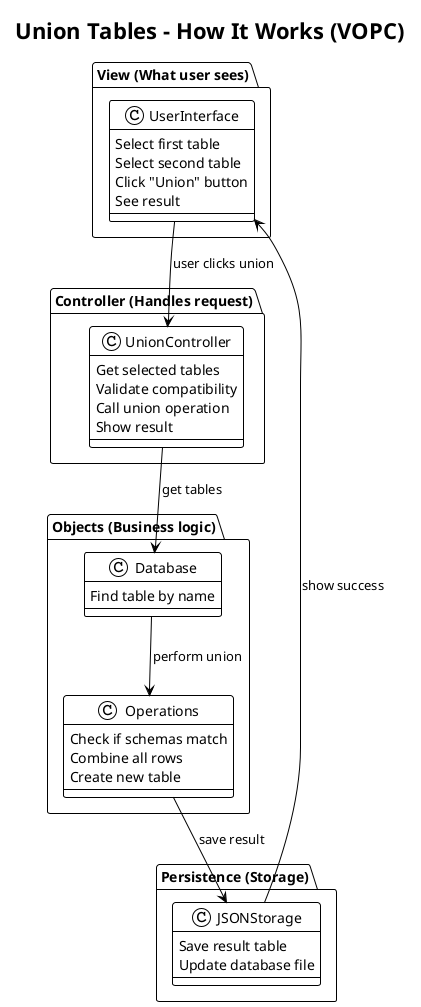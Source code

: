 @startuml vopc_union
!theme plain
title Union Tables - How It Works (VOPC)

package "View (What user sees)" {
  class UserInterface {
    Select first table
    Select second table
    Click "Union" button
    See result
  }
}

package "Controller (Handles request)" {
  class UnionController {
    Get selected tables
    Validate compatibility
    Call union operation
    Show result
  }
}

package "Objects (Business logic)" {
  class Database {
    Find table by name
  }
  
  class Operations {
    Check if schemas match
    Combine all rows
    Create new table
  }
}

package "Persistence (Storage)" {
  class JSONStorage {
    Save result table
    Update database file
  }
}

UserInterface --> UnionController : user clicks union
UnionController --> Database : get tables
Database --> Operations : perform union
Operations --> JSONStorage : save result
JSONStorage --> UserInterface : show success



@enduml